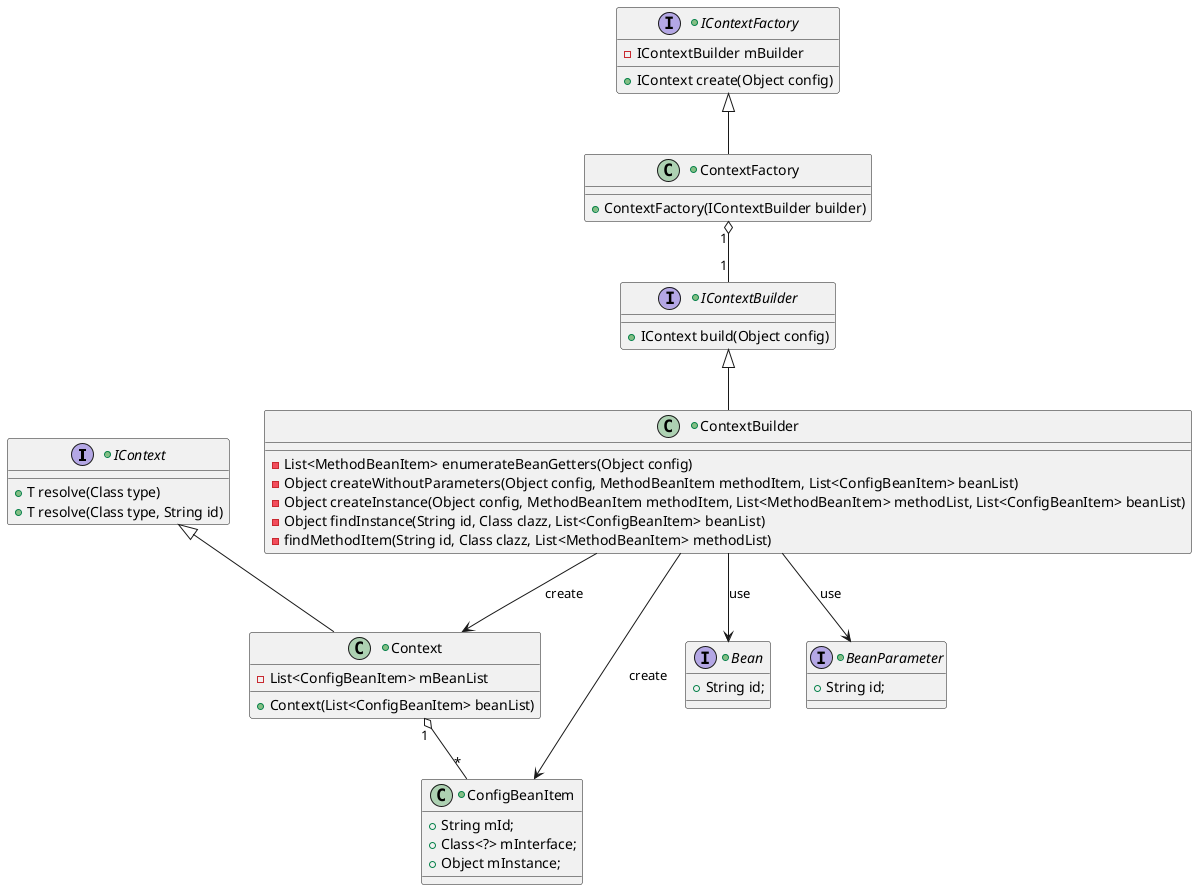 @startuml

+interface IContext {
    + T resolve(Class type)
    + T resolve(Class type, String id)
}

+interface IContextBuilder {
    + IContext build(Object config)
}

+interface IContextFactory {
    - IContextBuilder mBuilder
    + IContext create(Object config)
}

+class ConfigBeanItem {
    + String mId;
    + Class<?> mInterface;
    + Object mInstance;
}

+class ContextBuilder {
    - List<MethodBeanItem> enumerateBeanGetters(Object config)
    - Object createWithoutParameters(Object config, MethodBeanItem methodItem, List<ConfigBeanItem> beanList)
    - Object createInstance(Object config, MethodBeanItem methodItem, List<MethodBeanItem> methodList, List<ConfigBeanItem> beanList)
    - Object findInstance(String id, Class clazz, List<ConfigBeanItem> beanList)
    - findMethodItem(String id, Class clazz, List<MethodBeanItem> methodList)
}

+class ContextFactory {
    +ContextFactory(IContextBuilder builder)
}

+class Context {
    - List<ConfigBeanItem> mBeanList
    + Context(List<ConfigBeanItem> beanList)
}

+interface Bean {
    + String id;
}

+interface BeanParameter {
    + String id;
}

IContext <|-- Context
IContextFactory <|-- ContextFactory
IContextBuilder <|-- ContextBuilder

ContextBuilder --> ConfigBeanItem : create
ContextBuilder --> Context : create
ContextFactory "1" o-- "1" IContextBuilder
ContextBuilder --> Bean : use
ContextBuilder --> BeanParameter : use
Context "1" o-- "*" ConfigBeanItem

@enduml